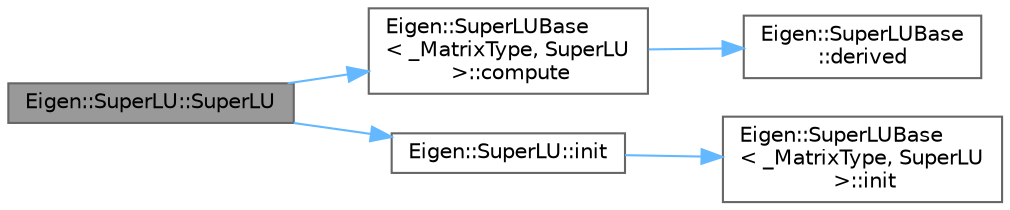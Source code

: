 digraph "Eigen::SuperLU::SuperLU"
{
 // LATEX_PDF_SIZE
  bgcolor="transparent";
  edge [fontname=Helvetica,fontsize=10,labelfontname=Helvetica,labelfontsize=10];
  node [fontname=Helvetica,fontsize=10,shape=box,height=0.2,width=0.4];
  rankdir="LR";
  Node1 [id="Node000001",label="Eigen::SuperLU::SuperLU",height=0.2,width=0.4,color="gray40", fillcolor="grey60", style="filled", fontcolor="black",tooltip=" "];
  Node1 -> Node2 [id="edge1_Node000001_Node000002",color="steelblue1",style="solid",tooltip=" "];
  Node2 [id="Node000002",label="Eigen::SuperLUBase\l\< _MatrixType, SuperLU\l \>::compute",height=0.2,width=0.4,color="grey40", fillcolor="white", style="filled",URL="$class_eigen_1_1_super_l_u_base.html#a28cb3ef7914ecb6fdae1935b53f6be40",tooltip=" "];
  Node2 -> Node3 [id="edge2_Node000002_Node000003",color="steelblue1",style="solid",tooltip=" "];
  Node3 [id="Node000003",label="Eigen::SuperLUBase\l::derived",height=0.2,width=0.4,color="grey40", fillcolor="white", style="filled",URL="$class_eigen_1_1_super_l_u_base.html#ac8c149c121511c2f7e00a4b83d8b6791",tooltip=" "];
  Node1 -> Node4 [id="edge3_Node000001_Node000004",color="steelblue1",style="solid",tooltip=" "];
  Node4 [id="Node000004",label="Eigen::SuperLU::init",height=0.2,width=0.4,color="grey40", fillcolor="white", style="filled",URL="$class_eigen_1_1_super_l_u.html#afbdaacabc52182e6f31a1975469545ce",tooltip=" "];
  Node4 -> Node5 [id="edge4_Node000004_Node000005",color="steelblue1",style="solid",tooltip=" "];
  Node5 [id="Node000005",label="Eigen::SuperLUBase\l\< _MatrixType, SuperLU\l \>::init",height=0.2,width=0.4,color="grey40", fillcolor="white", style="filled",URL="$class_eigen_1_1_super_l_u_base.html#a4a4929ff39e85af22a96f7509ab2bb82",tooltip=" "];
}
